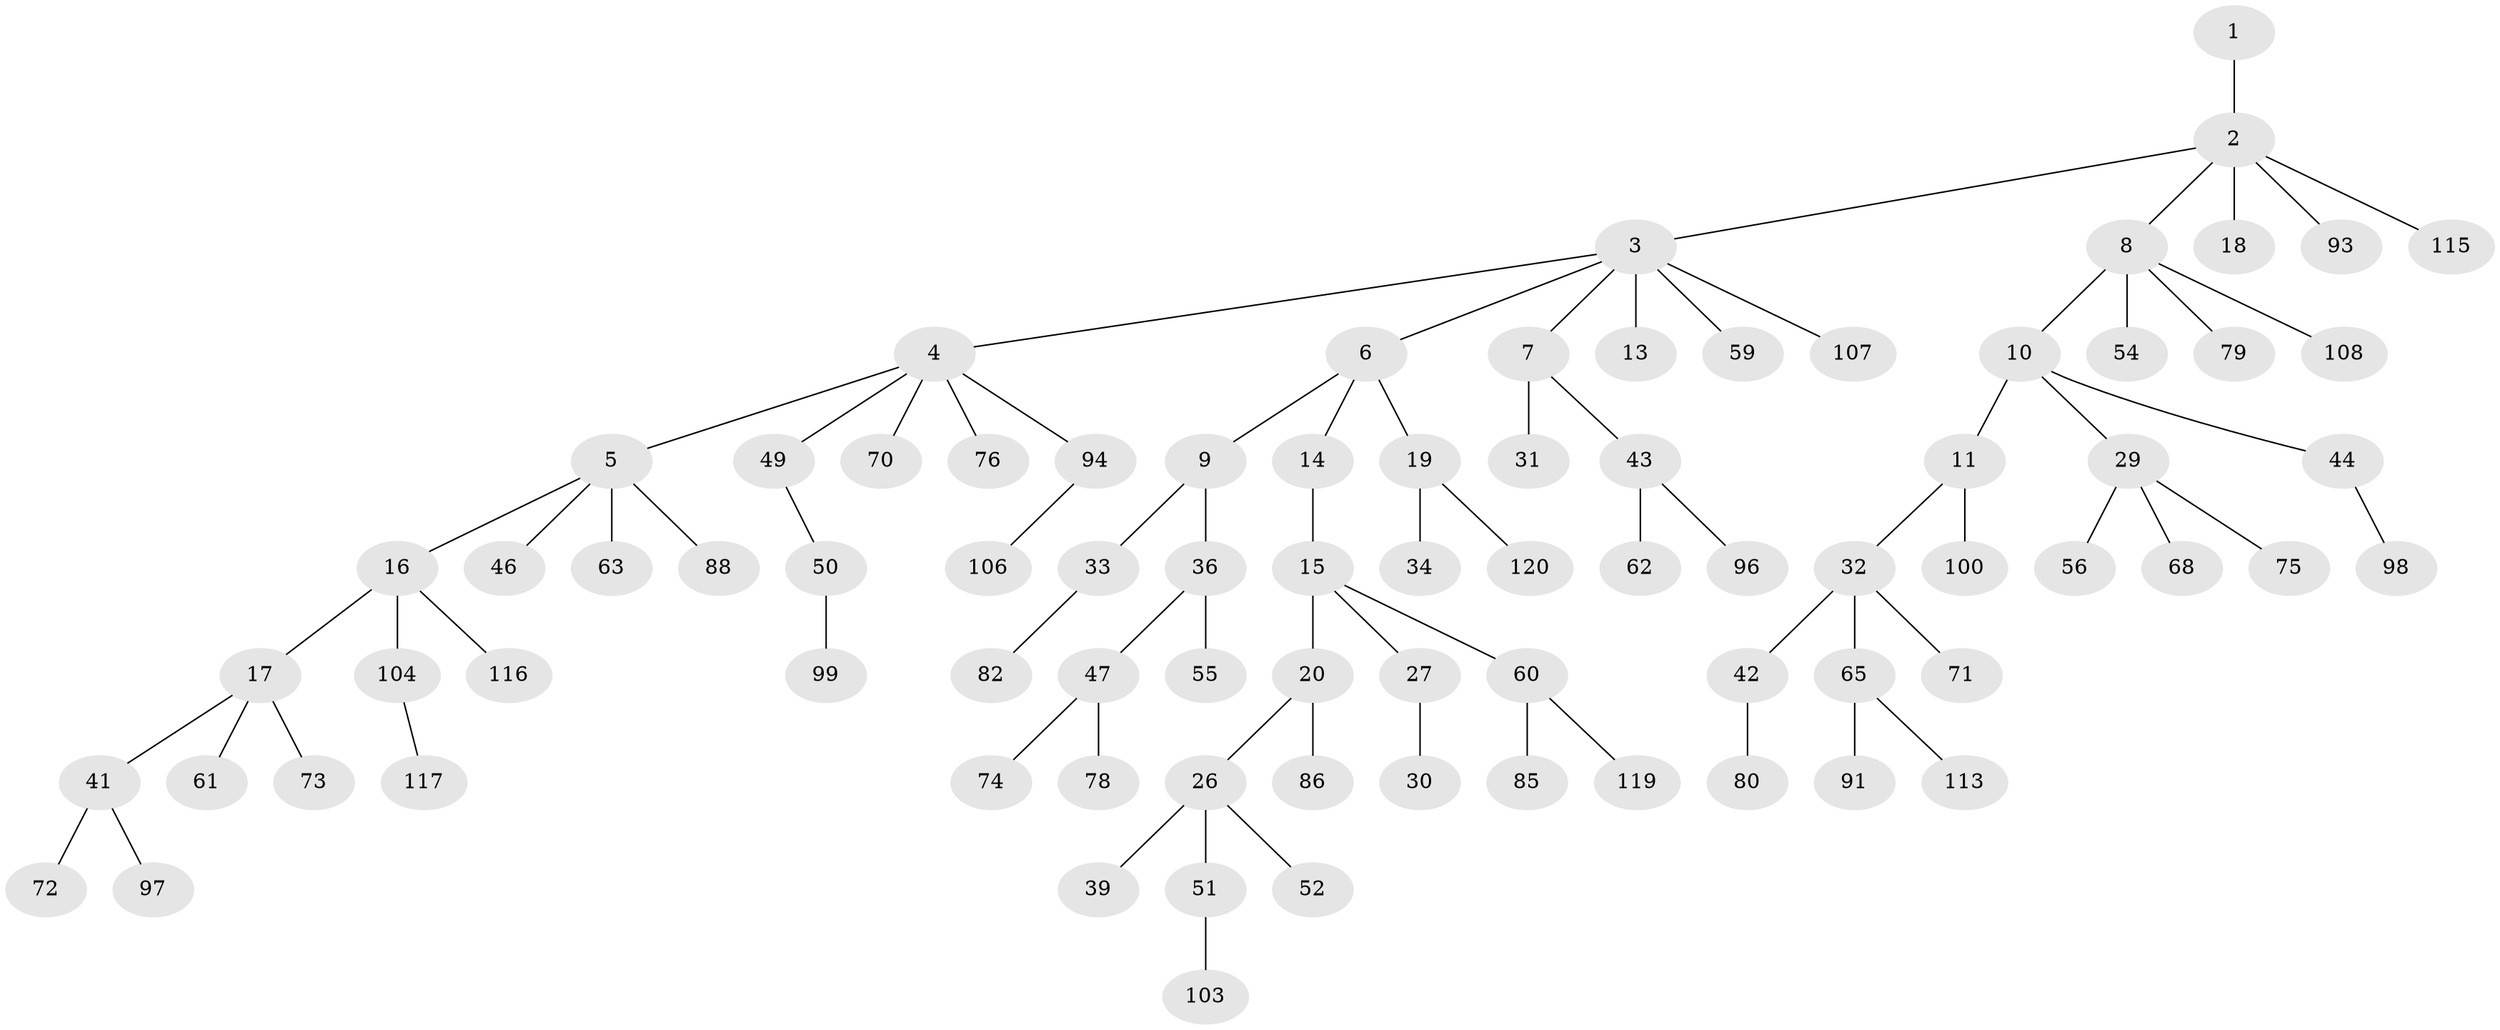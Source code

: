 // original degree distribution, {1: 0.5083333333333333, 7: 0.008333333333333333, 6: 0.008333333333333333, 5: 0.05, 3: 0.13333333333333333, 2: 0.225, 4: 0.06666666666666667}
// Generated by graph-tools (version 1.1) at 2025/11/02/27/25 16:11:27]
// undirected, 82 vertices, 81 edges
graph export_dot {
graph [start="1"]
  node [color=gray90,style=filled];
  1;
  2 [super="+24"];
  3 [super="+12"];
  4 [super="+38"];
  5 [super="+67"];
  6 [super="+89"];
  7;
  8 [super="+35"];
  9 [super="+21"];
  10 [super="+22"];
  11 [super="+111"];
  13 [super="+58"];
  14 [super="+37"];
  15 [super="+23"];
  16 [super="+105"];
  17 [super="+28"];
  18 [super="+57"];
  19 [super="+77"];
  20 [super="+25"];
  26 [super="+45"];
  27 [super="+112"];
  29 [super="+40"];
  30 [super="+83"];
  31 [super="+87"];
  32 [super="+66"];
  33 [super="+81"];
  34;
  36 [super="+53"];
  39 [super="+109"];
  41 [super="+64"];
  42 [super="+48"];
  43;
  44;
  46;
  47;
  49;
  50 [super="+69"];
  51;
  52;
  54 [super="+90"];
  55;
  56;
  59;
  60 [super="+118"];
  61 [super="+101"];
  62;
  63;
  65 [super="+84"];
  68 [super="+114"];
  70 [super="+92"];
  71;
  72 [super="+95"];
  73;
  74;
  75;
  76;
  78;
  79;
  80;
  82;
  85;
  86;
  88;
  91;
  93;
  94;
  96;
  97 [super="+110"];
  98;
  99 [super="+102"];
  100;
  103;
  104;
  106;
  107;
  108;
  113;
  115;
  116;
  117;
  119;
  120;
  1 -- 2;
  2 -- 3;
  2 -- 8;
  2 -- 18;
  2 -- 93;
  2 -- 115;
  3 -- 4;
  3 -- 6;
  3 -- 7;
  3 -- 13;
  3 -- 107;
  3 -- 59;
  4 -- 5;
  4 -- 49;
  4 -- 94;
  4 -- 70;
  4 -- 76;
  5 -- 16;
  5 -- 46;
  5 -- 63;
  5 -- 88;
  6 -- 9;
  6 -- 14;
  6 -- 19;
  7 -- 31;
  7 -- 43;
  8 -- 10;
  8 -- 79;
  8 -- 108;
  8 -- 54;
  9 -- 36;
  9 -- 33;
  10 -- 11;
  10 -- 44;
  10 -- 29;
  11 -- 32;
  11 -- 100;
  14 -- 15;
  15 -- 20;
  15 -- 60;
  15 -- 27;
  16 -- 17;
  16 -- 104;
  16 -- 116;
  17 -- 73;
  17 -- 61;
  17 -- 41;
  19 -- 34;
  19 -- 120;
  20 -- 26;
  20 -- 86;
  26 -- 39;
  26 -- 51;
  26 -- 52;
  27 -- 30;
  29 -- 56;
  29 -- 75;
  29 -- 68;
  32 -- 42;
  32 -- 65;
  32 -- 71;
  33 -- 82;
  36 -- 47;
  36 -- 55;
  41 -- 72;
  41 -- 97;
  42 -- 80;
  43 -- 62;
  43 -- 96;
  44 -- 98;
  47 -- 74;
  47 -- 78;
  49 -- 50;
  50 -- 99;
  51 -- 103;
  60 -- 85;
  60 -- 119;
  65 -- 113;
  65 -- 91;
  94 -- 106;
  104 -- 117;
}
